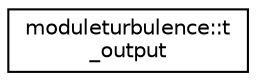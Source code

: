 digraph "Graphical Class Hierarchy"
{
 // LATEX_PDF_SIZE
  edge [fontname="Helvetica",fontsize="10",labelfontname="Helvetica",labelfontsize="10"];
  node [fontname="Helvetica",fontsize="10",shape=record];
  rankdir="LR";
  Node0 [label="moduleturbulence::t\l_output",height=0.2,width=0.4,color="black", fillcolor="white", style="filled",URL="$structmoduleturbulence_1_1t__output.html",tooltip=" "];
}
